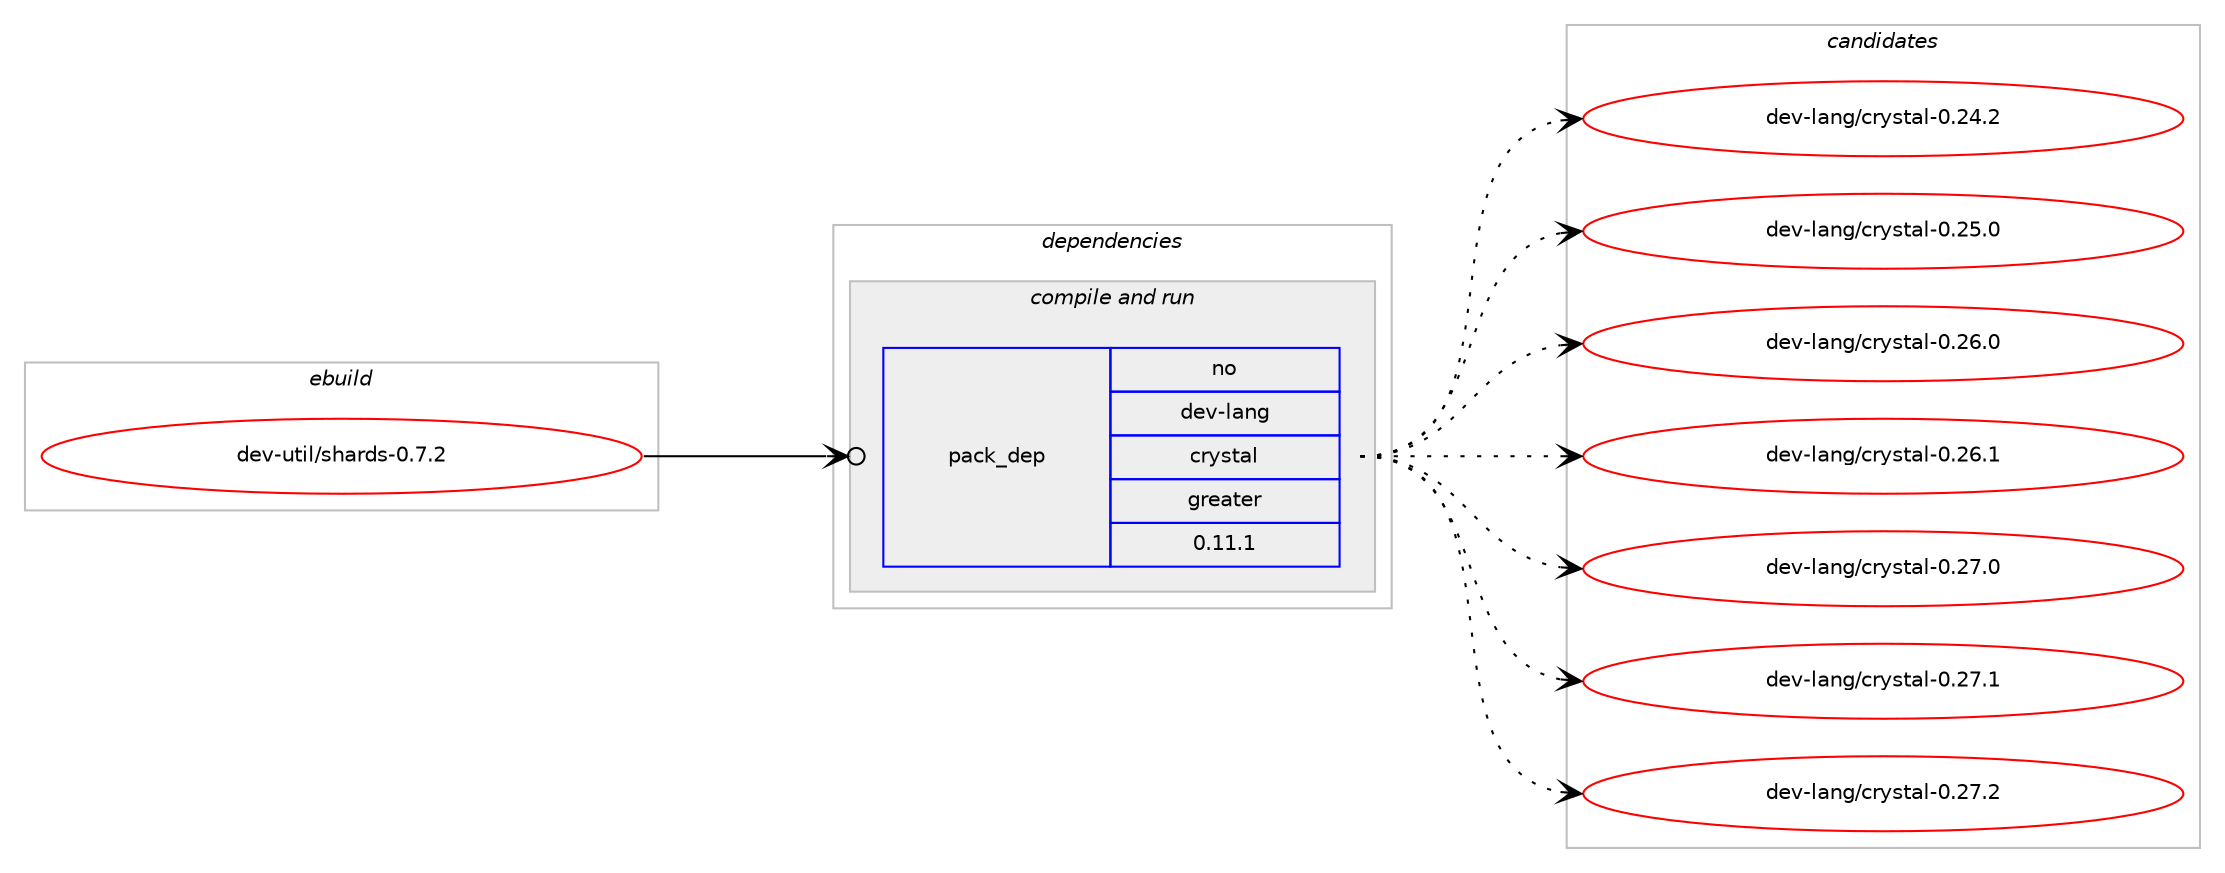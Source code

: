 digraph prolog {

# *************
# Graph options
# *************

newrank=true;
concentrate=true;
compound=true;
graph [rankdir=LR,fontname=Helvetica,fontsize=10,ranksep=1.5];#, ranksep=2.5, nodesep=0.2];
edge  [arrowhead=vee];
node  [fontname=Helvetica,fontsize=10];

# **********
# The ebuild
# **********

subgraph cluster_leftcol {
color=gray;
rank=same;
label=<<i>ebuild</i>>;
id [label="dev-util/shards-0.7.2", color=red, width=4, href="../dev-util/shards-0.7.2.svg"];
}

# ****************
# The dependencies
# ****************

subgraph cluster_midcol {
color=gray;
label=<<i>dependencies</i>>;
subgraph cluster_compile {
fillcolor="#eeeeee";
style=filled;
label=<<i>compile</i>>;
}
subgraph cluster_compileandrun {
fillcolor="#eeeeee";
style=filled;
label=<<i>compile and run</i>>;
subgraph pack1100257 {
dependency1549033 [label=<<TABLE BORDER="0" CELLBORDER="1" CELLSPACING="0" CELLPADDING="4" WIDTH="220"><TR><TD ROWSPAN="6" CELLPADDING="30">pack_dep</TD></TR><TR><TD WIDTH="110">no</TD></TR><TR><TD>dev-lang</TD></TR><TR><TD>crystal</TD></TR><TR><TD>greater</TD></TR><TR><TD>0.11.1</TD></TR></TABLE>>, shape=none, color=blue];
}
id:e -> dependency1549033:w [weight=20,style="solid",arrowhead="odotvee"];
}
subgraph cluster_run {
fillcolor="#eeeeee";
style=filled;
label=<<i>run</i>>;
}
}

# **************
# The candidates
# **************

subgraph cluster_choices {
rank=same;
color=gray;
label=<<i>candidates</i>>;

subgraph choice1100257 {
color=black;
nodesep=1;
choice100101118451089711010347991141211151169710845484650524650 [label="dev-lang/crystal-0.24.2", color=red, width=4,href="../dev-lang/crystal-0.24.2.svg"];
choice100101118451089711010347991141211151169710845484650534648 [label="dev-lang/crystal-0.25.0", color=red, width=4,href="../dev-lang/crystal-0.25.0.svg"];
choice100101118451089711010347991141211151169710845484650544648 [label="dev-lang/crystal-0.26.0", color=red, width=4,href="../dev-lang/crystal-0.26.0.svg"];
choice100101118451089711010347991141211151169710845484650544649 [label="dev-lang/crystal-0.26.1", color=red, width=4,href="../dev-lang/crystal-0.26.1.svg"];
choice100101118451089711010347991141211151169710845484650554648 [label="dev-lang/crystal-0.27.0", color=red, width=4,href="../dev-lang/crystal-0.27.0.svg"];
choice100101118451089711010347991141211151169710845484650554649 [label="dev-lang/crystal-0.27.1", color=red, width=4,href="../dev-lang/crystal-0.27.1.svg"];
choice100101118451089711010347991141211151169710845484650554650 [label="dev-lang/crystal-0.27.2", color=red, width=4,href="../dev-lang/crystal-0.27.2.svg"];
dependency1549033:e -> choice100101118451089711010347991141211151169710845484650524650:w [style=dotted,weight="100"];
dependency1549033:e -> choice100101118451089711010347991141211151169710845484650534648:w [style=dotted,weight="100"];
dependency1549033:e -> choice100101118451089711010347991141211151169710845484650544648:w [style=dotted,weight="100"];
dependency1549033:e -> choice100101118451089711010347991141211151169710845484650544649:w [style=dotted,weight="100"];
dependency1549033:e -> choice100101118451089711010347991141211151169710845484650554648:w [style=dotted,weight="100"];
dependency1549033:e -> choice100101118451089711010347991141211151169710845484650554649:w [style=dotted,weight="100"];
dependency1549033:e -> choice100101118451089711010347991141211151169710845484650554650:w [style=dotted,weight="100"];
}
}

}

